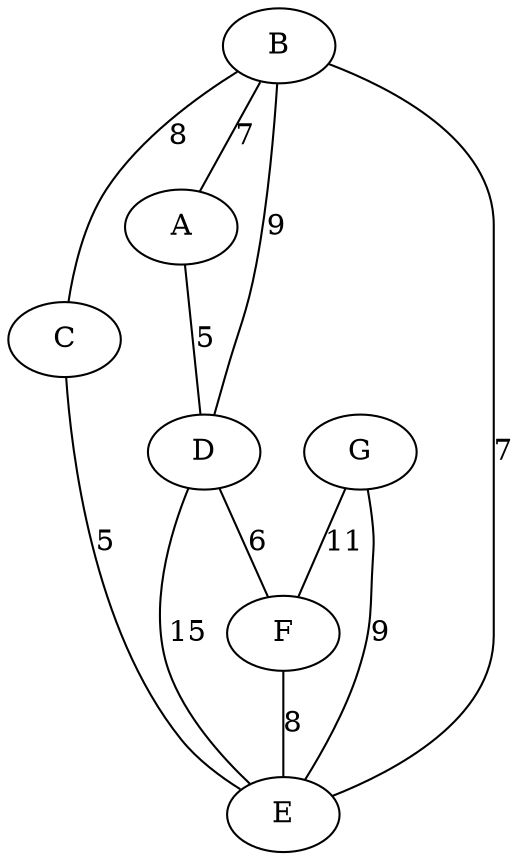 graph graph1{ 
B -- A [label = "7"];
B -- C [label = "8"];
B -- D [label = "9"];
B -- E [label = "7"];
A -- D [label = "5"];
G -- F [label = "11"];
G -- E [label = "9"];
C -- E [label = "5"];
D -- E [label = "15"];
D -- F [label = "6"];
F -- E [label = "8"];
 } 